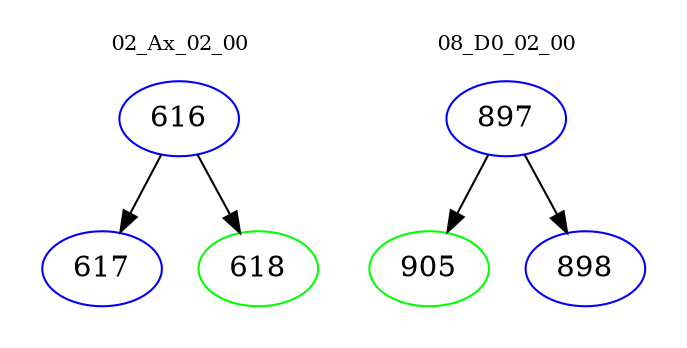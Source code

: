 digraph{
subgraph cluster_0 {
color = white
label = "02_Ax_02_00";
fontsize=10;
T0_616 [label="616", color="blue"]
T0_616 -> T0_617 [color="black"]
T0_617 [label="617", color="blue"]
T0_616 -> T0_618 [color="black"]
T0_618 [label="618", color="green"]
}
subgraph cluster_1 {
color = white
label = "08_D0_02_00";
fontsize=10;
T1_897 [label="897", color="blue"]
T1_897 -> T1_905 [color="black"]
T1_905 [label="905", color="green"]
T1_897 -> T1_898 [color="black"]
T1_898 [label="898", color="blue"]
}
}
